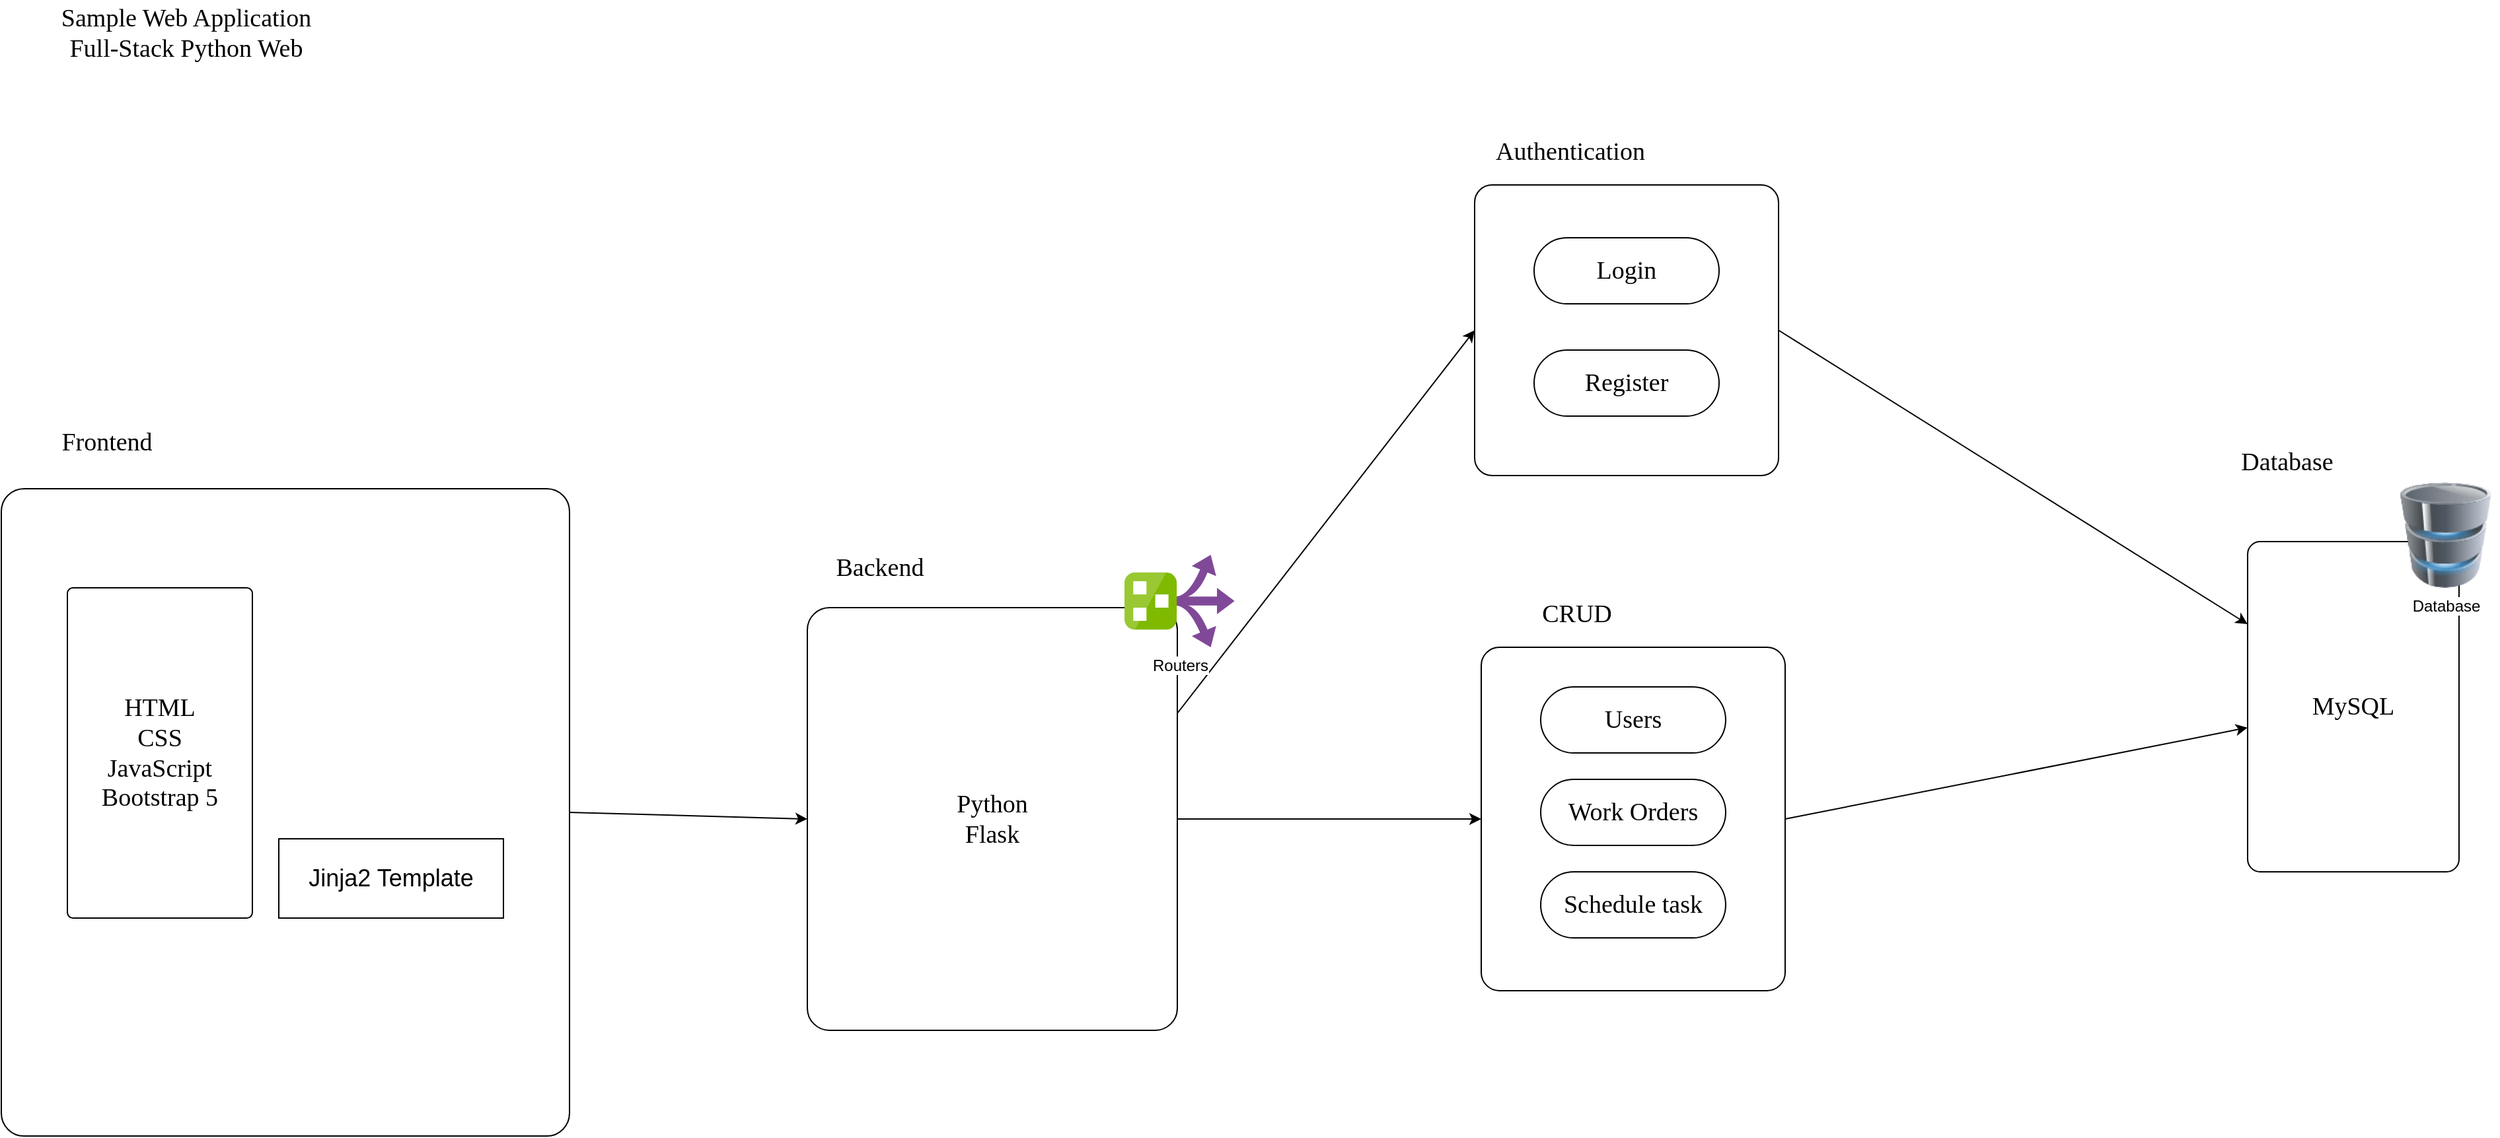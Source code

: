 <mxfile>
    <diagram id="GBEZf7GyYmm0-5xm0Ph-" name="Page-1">
        <mxGraphModel dx="2513" dy="1181" grid="1" gridSize="10" guides="1" tooltips="1" connect="1" arrows="1" fold="1" page="1" pageScale="1" pageWidth="1100" pageHeight="850" math="0" shadow="0">
            <root>
                <mxCell id="0"/>
                <mxCell id="1" parent="0"/>
                <mxCell id="25" value="" style="rounded=1;whiteSpace=wrap;html=1;arcSize=6;" vertex="1" parent="1">
                    <mxGeometry x="1195" y="370" width="230" height="220" as="geometry"/>
                </mxCell>
                <mxCell id="36" style="edgeStyle=none;html=1;exitX=1;exitY=0.5;exitDx=0;exitDy=0;entryX=0;entryY=0.5;entryDx=0;entryDy=0;" edge="1" parent="1" source="7" target="27">
                    <mxGeometry relative="1" as="geometry"/>
                </mxCell>
                <mxCell id="7" value="Python&lt;br style=&quot;font-size: 19px;&quot;&gt;Flask" style="rounded=1;whiteSpace=wrap;html=1;arcSize=6;fontFamily=Sarabun;fontSize=19;" parent="1" vertex="1">
                    <mxGeometry x="690" y="690" width="280" height="320" as="geometry"/>
                </mxCell>
                <mxCell id="35" style="edgeStyle=none;html=1;exitX=1;exitY=0.5;exitDx=0;exitDy=0;entryX=0;entryY=0.5;entryDx=0;entryDy=0;" edge="1" parent="1" source="24" target="7">
                    <mxGeometry relative="1" as="geometry"/>
                </mxCell>
                <mxCell id="24" value="" style="rounded=1;whiteSpace=wrap;html=1;arcSize=4;" vertex="1" parent="1">
                    <mxGeometry x="80" y="600" width="430" height="490" as="geometry"/>
                </mxCell>
                <mxCell id="3" value="Sample Web Application&lt;br style=&quot;font-size: 19px;&quot;&gt;Full-Stack Python Web" style="text;html=1;strokeColor=none;fillColor=none;align=center;verticalAlign=middle;whiteSpace=wrap;rounded=0;fontFamily=Sarabun;fontSize=19;" parent="1" vertex="1">
                    <mxGeometry x="80" y="230" width="280" height="50" as="geometry"/>
                </mxCell>
                <mxCell id="4" value="HTML&lt;br style=&quot;font-size: 19px;&quot;&gt;CSS&lt;br style=&quot;font-size: 19px;&quot;&gt;JavaScript&lt;br style=&quot;font-size: 19px;&quot;&gt;Bootstrap 5" style="rounded=1;whiteSpace=wrap;html=1;arcSize=3;fontFamily=Sarabun;fontSize=19;" parent="1" vertex="1">
                    <mxGeometry x="130" y="675" width="140" height="250" as="geometry"/>
                </mxCell>
                <mxCell id="5" value="Frontend" style="text;html=1;strokeColor=none;fillColor=none;align=center;verticalAlign=middle;whiteSpace=wrap;rounded=0;fontFamily=Sarabun;fontSize=19;" parent="1" vertex="1">
                    <mxGeometry x="80" y="550" width="160" height="30" as="geometry"/>
                </mxCell>
                <mxCell id="6" value="Backend" style="text;html=1;strokeColor=none;fillColor=none;align=center;verticalAlign=middle;whiteSpace=wrap;rounded=0;fontFamily=Sarabun;fontSize=19;" parent="1" vertex="1">
                    <mxGeometry x="690" y="645" width="110" height="30" as="geometry"/>
                </mxCell>
                <mxCell id="13" style="edgeStyle=none;html=1;exitX=1;exitY=0.25;exitDx=0;exitDy=0;entryX=0;entryY=0.5;entryDx=0;entryDy=0;" parent="1" source="7" target="25" edge="1">
                    <mxGeometry relative="1" as="geometry"/>
                </mxCell>
                <mxCell id="8" value="Database" style="text;html=1;strokeColor=none;fillColor=none;align=center;verticalAlign=middle;whiteSpace=wrap;rounded=0;fontFamily=Sarabun;fontSize=19;" parent="1" vertex="1">
                    <mxGeometry x="1730" y="565" width="160" height="30" as="geometry"/>
                </mxCell>
                <mxCell id="9" value="MySQL" style="rounded=1;whiteSpace=wrap;html=1;arcSize=6;fontFamily=Sarabun;fontSize=19;" parent="1" vertex="1">
                    <mxGeometry x="1780" y="640" width="160" height="250" as="geometry"/>
                </mxCell>
                <mxCell id="10" value="Routers" style="sketch=0;aspect=fixed;html=1;points=[];align=center;image;fontSize=12;image=img/lib/mscae/Route_Filter.svg;" parent="1" vertex="1">
                    <mxGeometry x="930" y="650" width="83.33" height="70" as="geometry"/>
                </mxCell>
                <mxCell id="15" style="edgeStyle=none;html=1;exitX=1;exitY=0.5;exitDx=0;exitDy=0;entryX=0;entryY=0.25;entryDx=0;entryDy=0;" parent="1" source="25" target="9" edge="1">
                    <mxGeometry relative="1" as="geometry"/>
                </mxCell>
                <mxCell id="11" value="Login" style="rounded=1;whiteSpace=wrap;html=1;arcSize=50;fontFamily=Sarabun;fontSize=19;" parent="1" vertex="1">
                    <mxGeometry x="1240" y="410" width="140" height="50" as="geometry"/>
                </mxCell>
                <mxCell id="12" value="Register" style="rounded=1;whiteSpace=wrap;html=1;arcSize=50;fontFamily=Sarabun;fontSize=19;" parent="1" vertex="1">
                    <mxGeometry x="1240" y="495" width="140" height="50" as="geometry"/>
                </mxCell>
                <mxCell id="16" value="Database" style="image;html=1;image=img/lib/clip_art/computers/Database_128x128.png" parent="1" vertex="1">
                    <mxGeometry x="1890" y="595" width="80" height="80" as="geometry"/>
                </mxCell>
                <mxCell id="21" value="Jinja2 Template" style="rounded=0;whiteSpace=wrap;html=1;fontSize=18;" parent="1" vertex="1">
                    <mxGeometry x="290" y="865" width="170" height="60" as="geometry"/>
                </mxCell>
                <mxCell id="22" value="" style="shape=image;verticalLabelPosition=bottom;labelBackgroundColor=default;verticalAlign=top;aspect=fixed;imageAspect=0;image=https://upload.wikimedia.org/wikipedia/commons/thumb/8/87/Jinja_software_logo.svg/1200px-Jinja_software_logo.svg.png;" vertex="1" parent="1">
                    <mxGeometry x="370" y="810" width="125" height="50" as="geometry"/>
                </mxCell>
                <mxCell id="26" value="Authentication" style="text;html=1;strokeColor=none;fillColor=none;align=center;verticalAlign=middle;whiteSpace=wrap;rounded=0;fontFamily=Sarabun;fontSize=19;" vertex="1" parent="1">
                    <mxGeometry x="1195" y="330" width="145" height="30" as="geometry"/>
                </mxCell>
                <mxCell id="29" style="edgeStyle=none;html=1;exitX=1;exitY=0.5;exitDx=0;exitDy=0;" edge="1" parent="1" source="27" target="9">
                    <mxGeometry relative="1" as="geometry"/>
                </mxCell>
                <mxCell id="27" value="" style="rounded=1;whiteSpace=wrap;html=1;arcSize=6;" vertex="1" parent="1">
                    <mxGeometry x="1200" y="720" width="230" height="260" as="geometry"/>
                </mxCell>
                <mxCell id="28" value="CRUD" style="text;html=1;strokeColor=none;fillColor=none;align=center;verticalAlign=middle;whiteSpace=wrap;rounded=0;fontFamily=Sarabun;fontSize=19;" vertex="1" parent="1">
                    <mxGeometry x="1200" y="680" width="145" height="30" as="geometry"/>
                </mxCell>
                <mxCell id="31" value="Users" style="rounded=1;whiteSpace=wrap;html=1;arcSize=50;fontFamily=Sarabun;fontSize=19;" vertex="1" parent="1">
                    <mxGeometry x="1245" y="750" width="140" height="50" as="geometry"/>
                </mxCell>
                <mxCell id="32" value="Work Orders" style="rounded=1;whiteSpace=wrap;html=1;arcSize=50;fontFamily=Sarabun;fontSize=19;" vertex="1" parent="1">
                    <mxGeometry x="1245" y="820" width="140" height="50" as="geometry"/>
                </mxCell>
                <mxCell id="33" value="Schedule task" style="rounded=1;whiteSpace=wrap;html=1;arcSize=50;fontFamily=Sarabun;fontSize=19;" vertex="1" parent="1">
                    <mxGeometry x="1245" y="890" width="140" height="50" as="geometry"/>
                </mxCell>
            </root>
        </mxGraphModel>
    </diagram>
</mxfile>